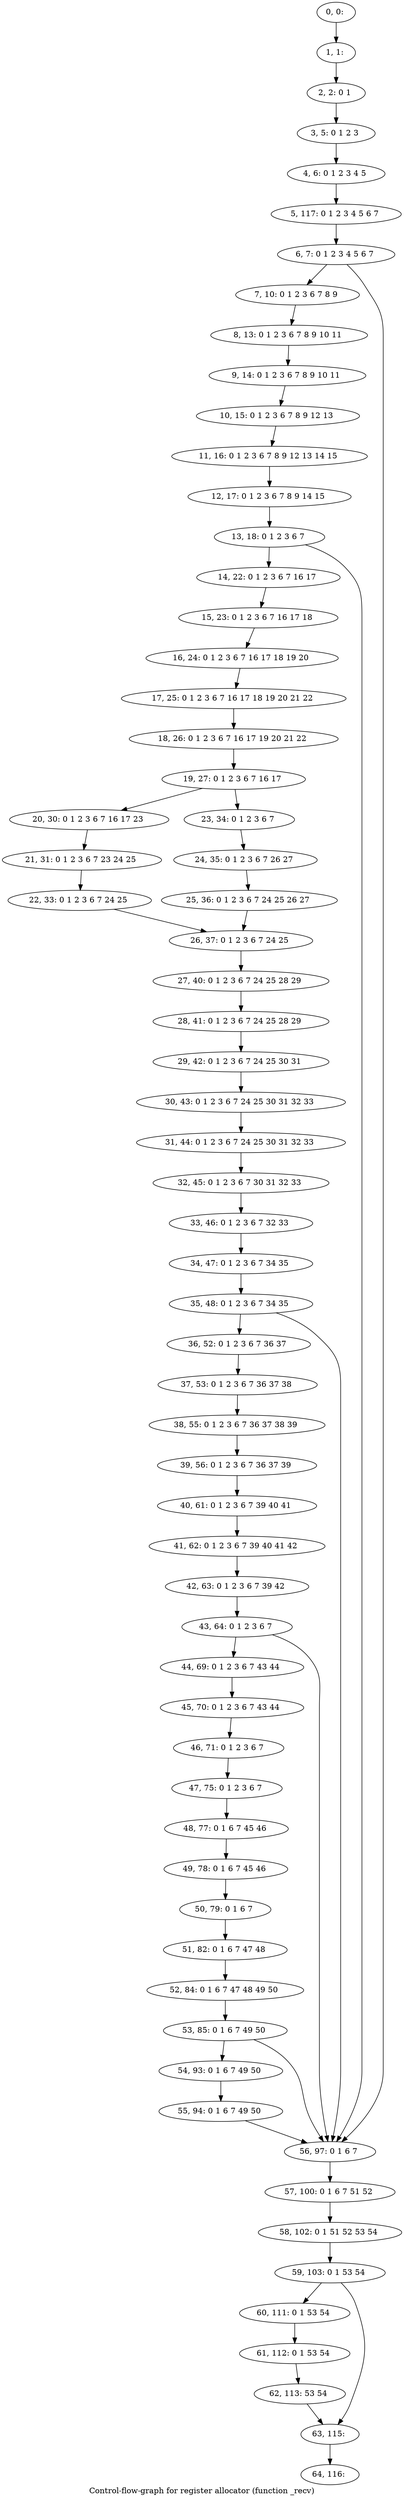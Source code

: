 digraph G {
graph [label="Control-flow-graph for register allocator (function _recv)"]
0[label="0, 0: "];
1[label="1, 1: "];
2[label="2, 2: 0 1 "];
3[label="3, 5: 0 1 2 3 "];
4[label="4, 6: 0 1 2 3 4 5 "];
5[label="5, 117: 0 1 2 3 4 5 6 7 "];
6[label="6, 7: 0 1 2 3 4 5 6 7 "];
7[label="7, 10: 0 1 2 3 6 7 8 9 "];
8[label="8, 13: 0 1 2 3 6 7 8 9 10 11 "];
9[label="9, 14: 0 1 2 3 6 7 8 9 10 11 "];
10[label="10, 15: 0 1 2 3 6 7 8 9 12 13 "];
11[label="11, 16: 0 1 2 3 6 7 8 9 12 13 14 15 "];
12[label="12, 17: 0 1 2 3 6 7 8 9 14 15 "];
13[label="13, 18: 0 1 2 3 6 7 "];
14[label="14, 22: 0 1 2 3 6 7 16 17 "];
15[label="15, 23: 0 1 2 3 6 7 16 17 18 "];
16[label="16, 24: 0 1 2 3 6 7 16 17 18 19 20 "];
17[label="17, 25: 0 1 2 3 6 7 16 17 18 19 20 21 22 "];
18[label="18, 26: 0 1 2 3 6 7 16 17 19 20 21 22 "];
19[label="19, 27: 0 1 2 3 6 7 16 17 "];
20[label="20, 30: 0 1 2 3 6 7 16 17 23 "];
21[label="21, 31: 0 1 2 3 6 7 23 24 25 "];
22[label="22, 33: 0 1 2 3 6 7 24 25 "];
23[label="23, 34: 0 1 2 3 6 7 "];
24[label="24, 35: 0 1 2 3 6 7 26 27 "];
25[label="25, 36: 0 1 2 3 6 7 24 25 26 27 "];
26[label="26, 37: 0 1 2 3 6 7 24 25 "];
27[label="27, 40: 0 1 2 3 6 7 24 25 28 29 "];
28[label="28, 41: 0 1 2 3 6 7 24 25 28 29 "];
29[label="29, 42: 0 1 2 3 6 7 24 25 30 31 "];
30[label="30, 43: 0 1 2 3 6 7 24 25 30 31 32 33 "];
31[label="31, 44: 0 1 2 3 6 7 24 25 30 31 32 33 "];
32[label="32, 45: 0 1 2 3 6 7 30 31 32 33 "];
33[label="33, 46: 0 1 2 3 6 7 32 33 "];
34[label="34, 47: 0 1 2 3 6 7 34 35 "];
35[label="35, 48: 0 1 2 3 6 7 34 35 "];
36[label="36, 52: 0 1 2 3 6 7 36 37 "];
37[label="37, 53: 0 1 2 3 6 7 36 37 38 "];
38[label="38, 55: 0 1 2 3 6 7 36 37 38 39 "];
39[label="39, 56: 0 1 2 3 6 7 36 37 39 "];
40[label="40, 61: 0 1 2 3 6 7 39 40 41 "];
41[label="41, 62: 0 1 2 3 6 7 39 40 41 42 "];
42[label="42, 63: 0 1 2 3 6 7 39 42 "];
43[label="43, 64: 0 1 2 3 6 7 "];
44[label="44, 69: 0 1 2 3 6 7 43 44 "];
45[label="45, 70: 0 1 2 3 6 7 43 44 "];
46[label="46, 71: 0 1 2 3 6 7 "];
47[label="47, 75: 0 1 2 3 6 7 "];
48[label="48, 77: 0 1 6 7 45 46 "];
49[label="49, 78: 0 1 6 7 45 46 "];
50[label="50, 79: 0 1 6 7 "];
51[label="51, 82: 0 1 6 7 47 48 "];
52[label="52, 84: 0 1 6 7 47 48 49 50 "];
53[label="53, 85: 0 1 6 7 49 50 "];
54[label="54, 93: 0 1 6 7 49 50 "];
55[label="55, 94: 0 1 6 7 49 50 "];
56[label="56, 97: 0 1 6 7 "];
57[label="57, 100: 0 1 6 7 51 52 "];
58[label="58, 102: 0 1 51 52 53 54 "];
59[label="59, 103: 0 1 53 54 "];
60[label="60, 111: 0 1 53 54 "];
61[label="61, 112: 0 1 53 54 "];
62[label="62, 113: 53 54 "];
63[label="63, 115: "];
64[label="64, 116: "];
0->1 ;
1->2 ;
2->3 ;
3->4 ;
4->5 ;
5->6 ;
6->7 ;
6->56 ;
7->8 ;
8->9 ;
9->10 ;
10->11 ;
11->12 ;
12->13 ;
13->14 ;
13->56 ;
14->15 ;
15->16 ;
16->17 ;
17->18 ;
18->19 ;
19->20 ;
19->23 ;
20->21 ;
21->22 ;
22->26 ;
23->24 ;
24->25 ;
25->26 ;
26->27 ;
27->28 ;
28->29 ;
29->30 ;
30->31 ;
31->32 ;
32->33 ;
33->34 ;
34->35 ;
35->36 ;
35->56 ;
36->37 ;
37->38 ;
38->39 ;
39->40 ;
40->41 ;
41->42 ;
42->43 ;
43->44 ;
43->56 ;
44->45 ;
45->46 ;
46->47 ;
47->48 ;
48->49 ;
49->50 ;
50->51 ;
51->52 ;
52->53 ;
53->54 ;
53->56 ;
54->55 ;
55->56 ;
56->57 ;
57->58 ;
58->59 ;
59->60 ;
59->63 ;
60->61 ;
61->62 ;
62->63 ;
63->64 ;
}
